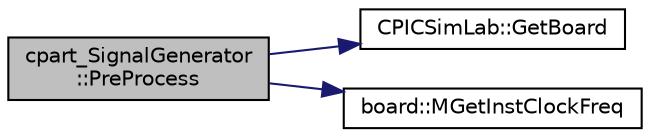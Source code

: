 digraph "cpart_SignalGenerator::PreProcess"
{
 // LATEX_PDF_SIZE
  edge [fontname="Helvetica",fontsize="10",labelfontname="Helvetica",labelfontsize="10"];
  node [fontname="Helvetica",fontsize="10",shape=record];
  rankdir="LR";
  Node1 [label="cpart_SignalGenerator\l::PreProcess",height=0.2,width=0.4,color="black", fillcolor="grey75", style="filled", fontcolor="black",tooltip="Called every start of CPU process."];
  Node1 -> Node2 [color="midnightblue",fontsize="10",style="solid",fontname="Helvetica"];
  Node2 [label="CPICSimLab::GetBoard",height=0.2,width=0.4,color="black", fillcolor="white", style="filled",URL="$class_c_p_i_c_sim_lab.html#aeae1956b61d48261081fc1b2bf339017",tooltip="Return a pointer to board object."];
  Node1 -> Node3 [color="midnightblue",fontsize="10",style="solid",fontname="Helvetica"];
  Node3 [label="board::MGetInstClockFreq",height=0.2,width=0.4,color="black", fillcolor="white", style="filled",URL="$classboard.html#a2c5a0def304361ca54f770b2cd9520fd",tooltip="board microcontroller get cpu internal clock (in PIC frequency/4)"];
}
